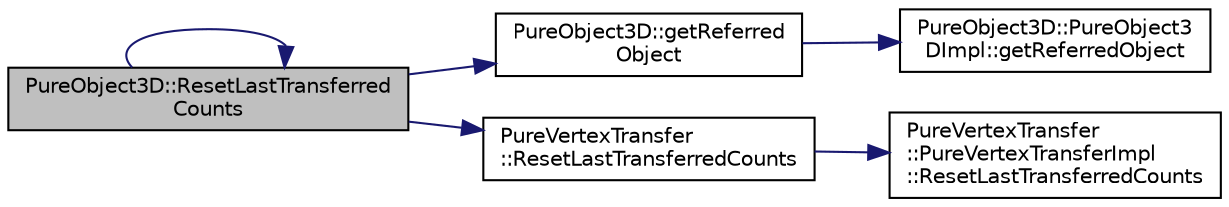 digraph "PureObject3D::ResetLastTransferredCounts"
{
 // LATEX_PDF_SIZE
  edge [fontname="Helvetica",fontsize="10",labelfontname="Helvetica",labelfontsize="10"];
  node [fontname="Helvetica",fontsize="10",shape=record];
  rankdir="LR";
  Node1 [label="PureObject3D::ResetLastTransferred\lCounts",height=0.2,width=0.4,color="black", fillcolor="grey75", style="filled", fontcolor="black",tooltip="Reset counters used for measuring number of vertices, triangles, etc."];
  Node1 -> Node2 [color="midnightblue",fontsize="10",style="solid",fontname="Helvetica"];
  Node2 [label="PureObject3D::getReferred\lObject",height=0.2,width=0.4,color="black", fillcolor="white", style="filled",URL="$class_pure_object3_d.html#a979da053558b48e335f9a897f58c86b5",tooltip="Gets the original object which was cloned to create this object."];
  Node2 -> Node3 [color="midnightblue",fontsize="10",style="solid",fontname="Helvetica"];
  Node3 [label="PureObject3D::PureObject3\lDImpl::getReferredObject",height=0.2,width=0.4,color="black", fillcolor="white", style="filled",URL="$class_pure_object3_d_1_1_pure_object3_d_impl.html#a40d9f6688f4f5c505ca45cb476c36eec",tooltip=" "];
  Node1 -> Node1 [color="midnightblue",fontsize="10",style="solid",fontname="Helvetica"];
  Node1 -> Node4 [color="midnightblue",fontsize="10",style="solid",fontname="Helvetica"];
  Node4 [label="PureVertexTransfer\l::ResetLastTransferredCounts",height=0.2,width=0.4,color="black", fillcolor="white", style="filled",URL="$class_pure_vertex_transfer.html#a3e6d459b99011e97b09f1d5e5266d400",tooltip="Reset counters used for measuring number of vertices, triangles, etc."];
  Node4 -> Node5 [color="midnightblue",fontsize="10",style="solid",fontname="Helvetica"];
  Node5 [label="PureVertexTransfer\l::PureVertexTransferImpl\l::ResetLastTransferredCounts",height=0.2,width=0.4,color="black", fillcolor="white", style="filled",URL="$class_pure_vertex_transfer_1_1_pure_vertex_transfer_impl.html#ae9b6ecd1b9478d9db202bc4b67965e7f",tooltip=" "];
}
